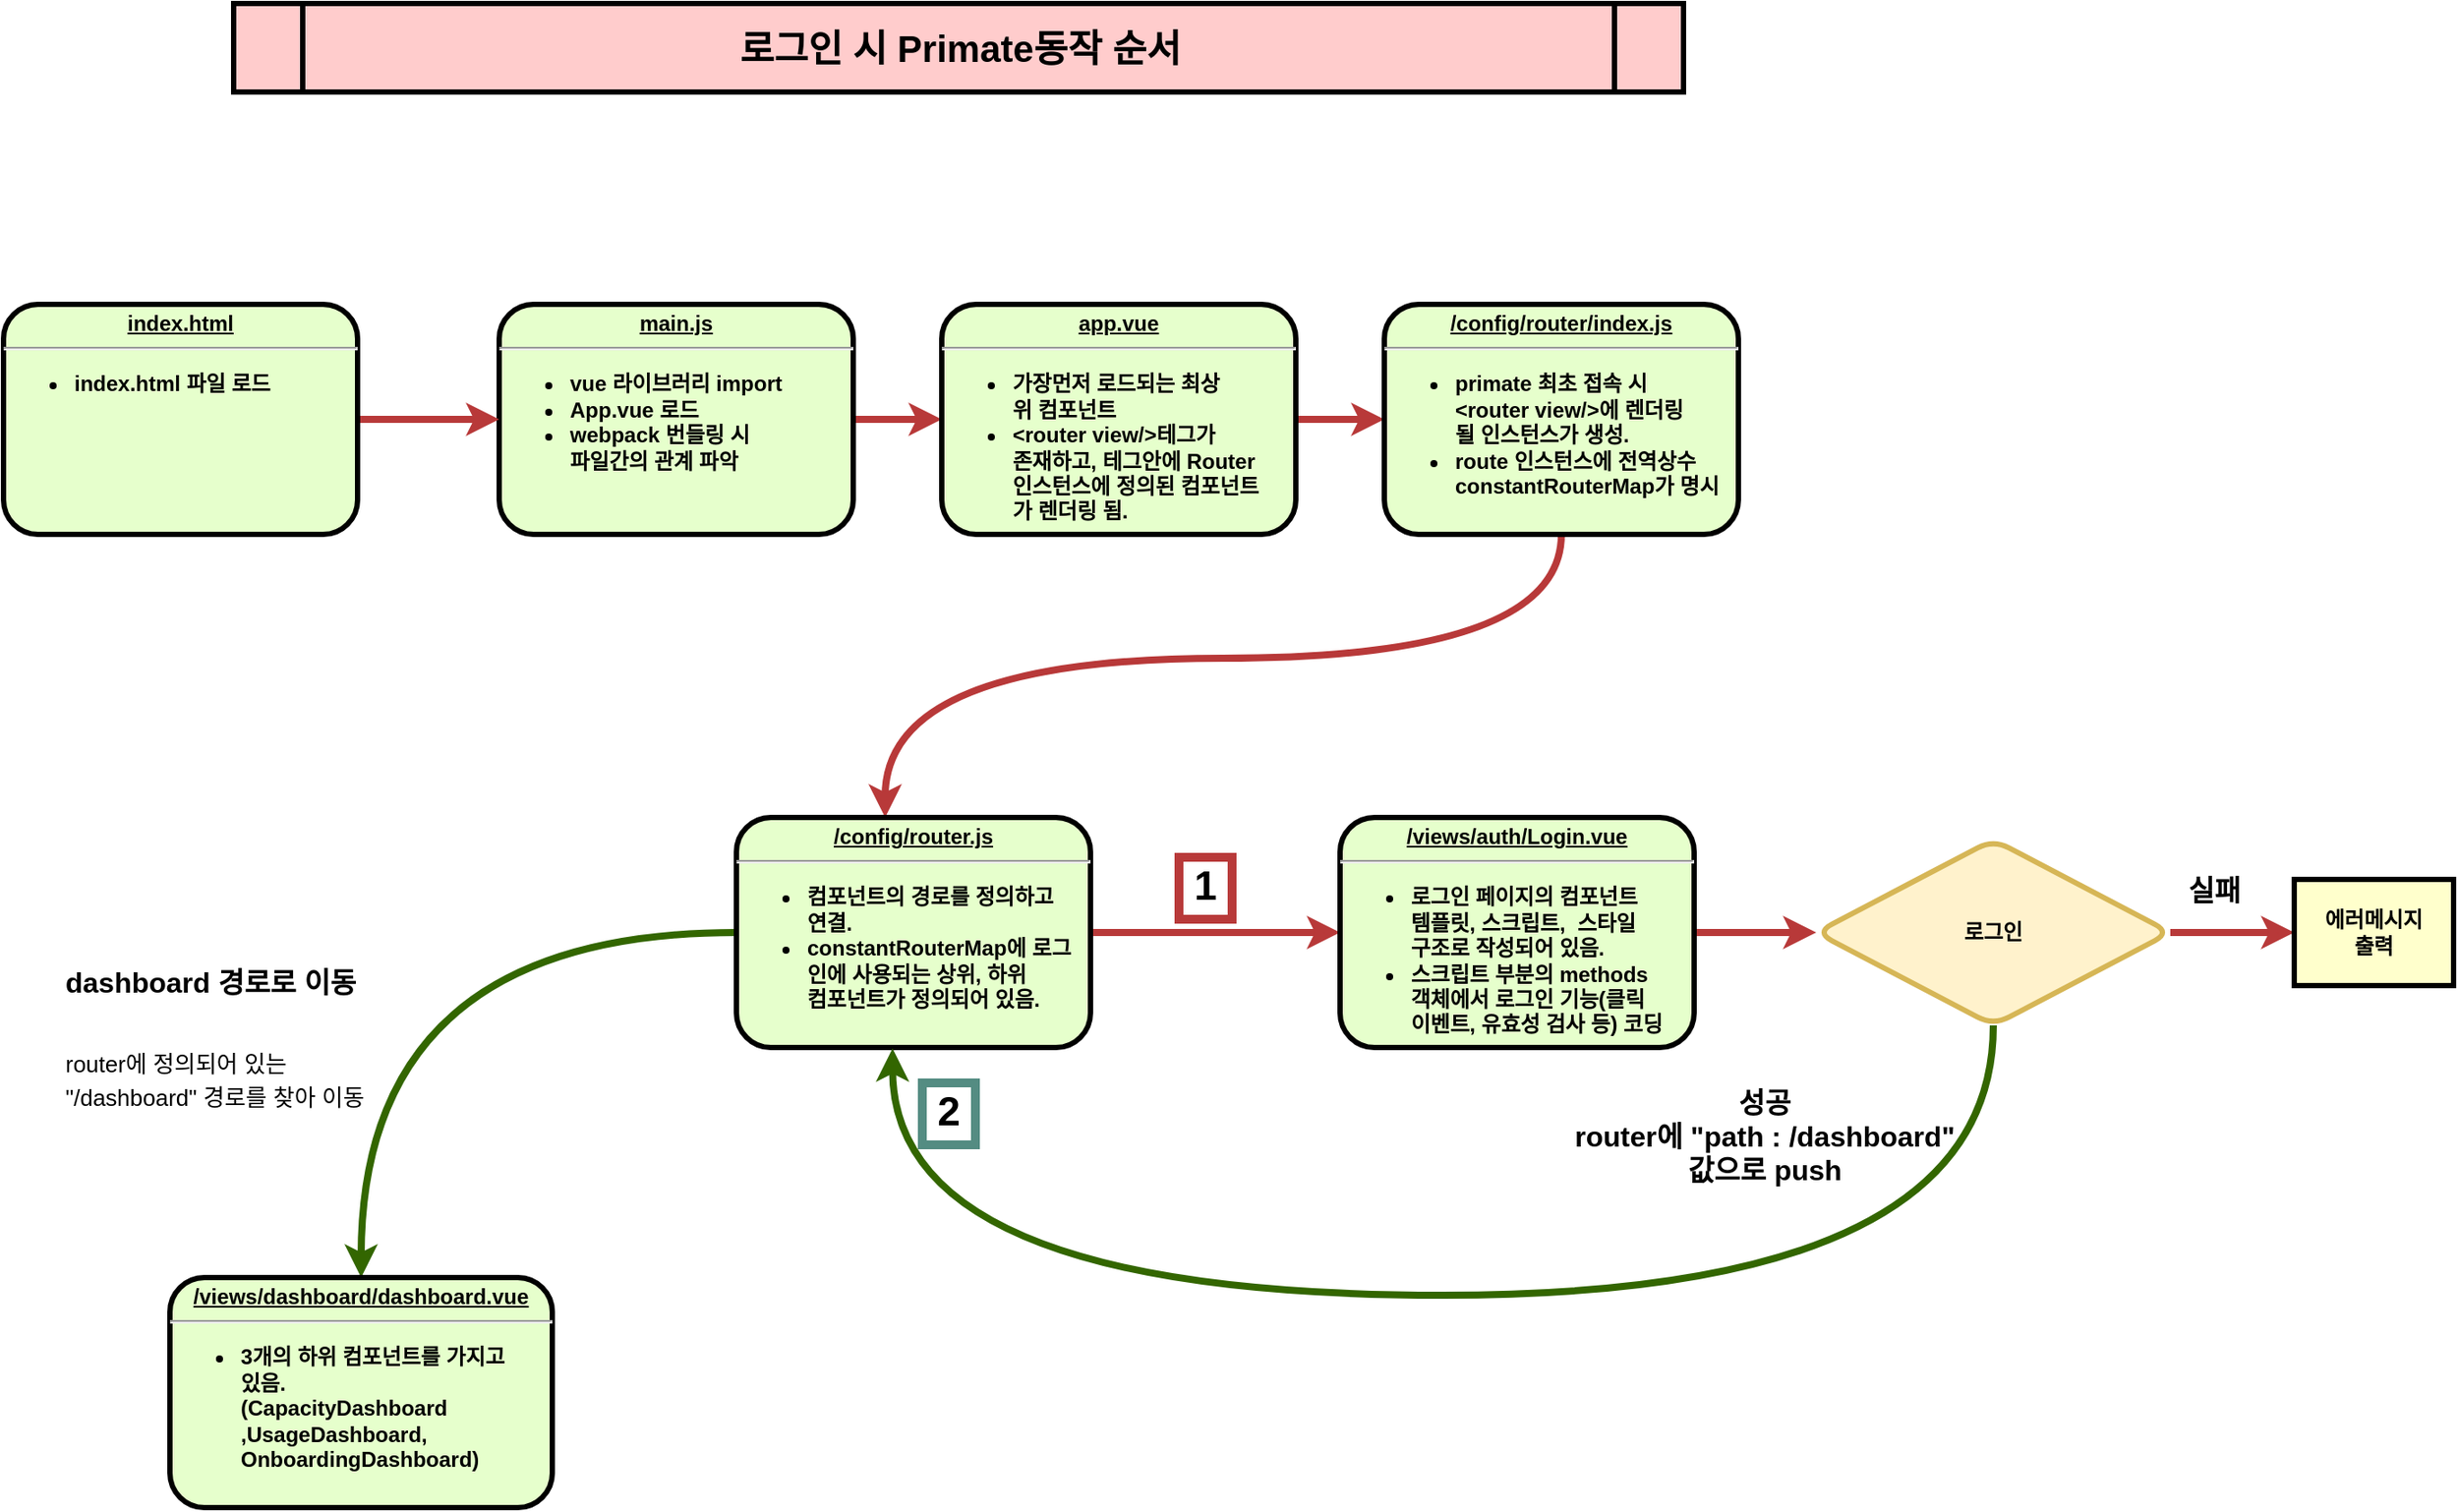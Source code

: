 <mxfile version="14.3.0" type="github">
  <diagram name="Page-1" id="c7558073-3199-34d8-9f00-42111426c3f3">
    <mxGraphModel dx="1673" dy="896" grid="1" gridSize="10" guides="1" tooltips="1" connect="1" arrows="1" fold="1" page="1" pageScale="1" pageWidth="1169" pageHeight="827" background="#ffffff" math="0" shadow="0">
      <root>
        <mxCell id="0" />
        <mxCell id="1" parent="0" />
        <mxCell id="OAEznw6mqqKNIluxj4d9-97" value="로그인 시 Primate동작 순서" style="shape=process;whiteSpace=wrap;align=center;verticalAlign=middle;size=0.048;fontStyle=1;strokeWidth=3;fillColor=#FFCCCC;fontSize=21;" parent="1" vertex="1">
          <mxGeometry x="590" y="210" width="819" height="50" as="geometry" />
        </mxCell>
        <mxCell id="OAEznw6mqqKNIluxj4d9-104" value="" style="edgeStyle=orthogonalEdgeStyle;rounded=1;orthogonalLoop=1;jettySize=auto;html=1;strokeColor=#B83939;strokeWidth=4;" parent="1" source="OAEznw6mqqKNIluxj4d9-99" target="OAEznw6mqqKNIluxj4d9-103" edge="1">
          <mxGeometry relative="1" as="geometry" />
        </mxCell>
        <mxCell id="OAEznw6mqqKNIluxj4d9-99" value="&lt;p style=&quot;margin: 0px ; margin-top: 4px ; text-align: center ; text-decoration: underline&quot;&gt;&lt;strong&gt;main.js&lt;/strong&gt;&lt;/p&gt;&lt;hr&gt;&lt;p style=&quot;margin: 0px ; margin-left: 8px&quot;&gt;&lt;/p&gt;&lt;ul&gt;&lt;li style=&quot;text-align: left&quot;&gt;vue 라이브러리 import&lt;/li&gt;&lt;li style=&quot;text-align: left&quot;&gt;App.vue 로드&lt;/li&gt;&lt;li style=&quot;text-align: left&quot;&gt;webpack 번들링 시&lt;br&gt;파일간의 관계 파악&lt;/li&gt;&lt;/ul&gt;&lt;p&gt;&lt;/p&gt;&lt;p style=&quot;margin: 0px ; margin-left: 8px&quot;&gt;&lt;br&gt;&lt;/p&gt;" style="verticalAlign=middle;align=center;overflow=fill;fontSize=12;fontFamily=Helvetica;html=1;rounded=1;fontStyle=1;strokeWidth=3;fillColor=#E6FFCC" parent="1" vertex="1">
          <mxGeometry x="740" y="380" width="200" height="130" as="geometry" />
        </mxCell>
        <mxCell id="OAEznw6mqqKNIluxj4d9-106" value="" style="edgeStyle=orthogonalEdgeStyle;rounded=1;orthogonalLoop=1;jettySize=auto;html=1;strokeColor=#B83939;strokeWidth=4;" parent="1" source="OAEznw6mqqKNIluxj4d9-103" target="OAEznw6mqqKNIluxj4d9-105" edge="1">
          <mxGeometry relative="1" as="geometry" />
        </mxCell>
        <mxCell id="OAEznw6mqqKNIluxj4d9-103" value="&lt;p style=&quot;margin: 0px ; margin-top: 4px ; text-align: center ; text-decoration: underline&quot;&gt;app.vue&lt;/p&gt;&lt;hr&gt;&lt;p style=&quot;margin: 0px ; margin-left: 8px&quot;&gt;&lt;/p&gt;&lt;ul&gt;&lt;li style=&quot;text-align: left&quot;&gt;가장먼저 로드되는 최상&lt;br&gt;위 컴포넌트&lt;/li&gt;&lt;li style=&quot;text-align: left&quot;&gt;&amp;lt;router view/&amp;gt;테그가&lt;br&gt;존재하고, 테그안에 Router&lt;br&gt;인스턴스에 정의된 컴포넌트&lt;br&gt;가 렌더링 됨.&amp;nbsp;&lt;/li&gt;&lt;/ul&gt;" style="verticalAlign=middle;align=center;overflow=fill;fontSize=12;fontFamily=Helvetica;html=1;rounded=1;fontStyle=1;strokeWidth=3;fillColor=#E6FFCC" parent="1" vertex="1">
          <mxGeometry x="990" y="380" width="200" height="130" as="geometry" />
        </mxCell>
        <mxCell id="xhCzv_lBvZcN_g1UsibR-97" value="" style="edgeStyle=orthogonalEdgeStyle;orthogonalLoop=1;jettySize=auto;html=1;strokeColor=#B83939;strokeWidth=4;curved=1;" edge="1" parent="1" source="OAEznw6mqqKNIluxj4d9-105" target="xhCzv_lBvZcN_g1UsibR-96">
          <mxGeometry relative="1" as="geometry">
            <Array as="points">
              <mxPoint x="1340" y="580" />
              <mxPoint x="958" y="580" />
            </Array>
          </mxGeometry>
        </mxCell>
        <mxCell id="OAEznw6mqqKNIluxj4d9-105" value="&lt;p style=&quot;margin: 0px ; margin-top: 4px ; text-align: center ; text-decoration: underline&quot;&gt;&lt;strong&gt;/config/router/index.js&lt;/strong&gt;&lt;/p&gt;&lt;hr&gt;&lt;p style=&quot;margin: 0px ; margin-left: 8px&quot;&gt;&lt;/p&gt;&lt;ul&gt;&lt;li style=&quot;text-align: left&quot;&gt;primate 최초 접속 시&lt;br&gt;&amp;lt;router view/&amp;gt;에 렌더링&lt;br&gt;될 인스턴스가 생성.&lt;/li&gt;&lt;li style=&quot;text-align: left&quot;&gt;route 인스턴스에 전역상수 &lt;br&gt;constantRouterMap가 명시&lt;br&gt;&lt;/li&gt;&lt;/ul&gt;&lt;p&gt;&lt;/p&gt;&lt;p style=&quot;margin: 0px ; margin-left: 8px&quot;&gt;&lt;br&gt;&lt;/p&gt;" style="verticalAlign=middle;align=center;overflow=fill;fontSize=12;fontFamily=Helvetica;html=1;rounded=1;fontStyle=1;strokeWidth=3;fillColor=#E6FFCC" parent="1" vertex="1">
          <mxGeometry x="1240" y="380" width="200" height="130" as="geometry" />
        </mxCell>
        <mxCell id="xhCzv_lBvZcN_g1UsibR-101" value="" style="edgeStyle=orthogonalEdgeStyle;rounded=1;orthogonalLoop=1;jettySize=auto;html=1;strokeColor=#B83939;strokeWidth=4;" edge="1" parent="1" source="xhCzv_lBvZcN_g1UsibR-96" target="xhCzv_lBvZcN_g1UsibR-100">
          <mxGeometry relative="1" as="geometry" />
        </mxCell>
        <mxCell id="xhCzv_lBvZcN_g1UsibR-129" style="edgeStyle=orthogonalEdgeStyle;curved=1;orthogonalLoop=1;jettySize=auto;html=1;strokeWidth=4;fontSize=23;strokeColor=#336600;" edge="1" parent="1" source="xhCzv_lBvZcN_g1UsibR-96" target="xhCzv_lBvZcN_g1UsibR-106">
          <mxGeometry relative="1" as="geometry">
            <mxPoint x="724" y="930" as="targetPoint" />
          </mxGeometry>
        </mxCell>
        <mxCell id="xhCzv_lBvZcN_g1UsibR-96" value="&lt;p style=&quot;margin: 0px ; margin-top: 4px ; text-align: center ; text-decoration: underline&quot;&gt;&lt;strong&gt;/config/router.js&lt;/strong&gt;&lt;/p&gt;&lt;hr&gt;&lt;p style=&quot;margin: 0px ; margin-left: 8px&quot;&gt;&lt;/p&gt;&lt;ul&gt;&lt;li style=&quot;text-align: left&quot;&gt;컴포넌트의 경로를 정의하고&lt;br&gt;연결.&lt;/li&gt;&lt;li style=&quot;text-align: left&quot;&gt;constantRouterMap에 로그&lt;br&gt;인에 사용되는 상위, 하위 &lt;br&gt;컴포넌트가 정의되어 있음.&lt;/li&gt;&lt;/ul&gt;" style="verticalAlign=middle;align=center;overflow=fill;fontSize=12;fontFamily=Helvetica;html=1;rounded=1;fontStyle=1;strokeWidth=3;fillColor=#E6FFCC" vertex="1" parent="1">
          <mxGeometry x="874" y="670" width="200" height="130" as="geometry" />
        </mxCell>
        <mxCell id="xhCzv_lBvZcN_g1UsibR-103" value="" style="edgeStyle=orthogonalEdgeStyle;rounded=1;orthogonalLoop=1;jettySize=auto;html=1;strokeColor=#B83939;strokeWidth=4;" edge="1" parent="1" source="xhCzv_lBvZcN_g1UsibR-100" target="xhCzv_lBvZcN_g1UsibR-102">
          <mxGeometry relative="1" as="geometry" />
        </mxCell>
        <mxCell id="xhCzv_lBvZcN_g1UsibR-100" value="&lt;p style=&quot;margin: 4px 0px 0px ; text-align: center ; text-decoration: underline&quot;&gt;&lt;strong&gt;/views/auth/Login.vue&lt;/strong&gt;&lt;/p&gt;&lt;hr&gt;&lt;p style=&quot;margin: 0px ; margin-left: 8px&quot;&gt;&lt;/p&gt;&lt;ul&gt;&lt;li style=&quot;text-align: left&quot;&gt;로그인 페이지의 컴포넌트&lt;br&gt;템플릿, 스크립트,&amp;nbsp; 스타일&lt;br&gt;구조로 작성되어 있음.&lt;/li&gt;&lt;li style=&quot;text-align: left&quot;&gt;스크립트 부분의 methods&lt;br&gt;객체에서 로그인 기능(클릭&lt;br&gt;이벤트, 유효성 검사 등) 코딩&lt;br&gt;&lt;/li&gt;&lt;/ul&gt;" style="verticalAlign=middle;align=center;overflow=fill;fontSize=12;fontFamily=Helvetica;html=1;rounded=1;fontStyle=1;strokeWidth=3;fillColor=#E6FFCC" vertex="1" parent="1">
          <mxGeometry x="1215" y="670" width="200" height="130" as="geometry" />
        </mxCell>
        <mxCell id="xhCzv_lBvZcN_g1UsibR-112" value="" style="edgeStyle=orthogonalEdgeStyle;rounded=1;orthogonalLoop=1;jettySize=auto;html=1;strokeColor=#B83939;strokeWidth=4;" edge="1" parent="1" source="xhCzv_lBvZcN_g1UsibR-102" target="xhCzv_lBvZcN_g1UsibR-111">
          <mxGeometry relative="1" as="geometry" />
        </mxCell>
        <mxCell id="xhCzv_lBvZcN_g1UsibR-122" style="edgeStyle=orthogonalEdgeStyle;curved=1;orthogonalLoop=1;jettySize=auto;html=1;strokeWidth=4;entryX=0.441;entryY=1.004;entryDx=0;entryDy=0;entryPerimeter=0;strokeColor=#336600;" edge="1" parent="1" source="xhCzv_lBvZcN_g1UsibR-102" target="xhCzv_lBvZcN_g1UsibR-96">
          <mxGeometry relative="1" as="geometry">
            <mxPoint x="1584.0" y="950" as="targetPoint" />
            <Array as="points">
              <mxPoint x="1584" y="940" />
              <mxPoint x="962" y="910" />
            </Array>
          </mxGeometry>
        </mxCell>
        <mxCell id="xhCzv_lBvZcN_g1UsibR-102" value="로그인" style="rhombus;whiteSpace=wrap;html=1;rounded=1;fontStyle=1;strokeWidth=3;fillColor=#fff2cc;strokeColor=#d6b656;" vertex="1" parent="1">
          <mxGeometry x="1484" y="682.5" width="200" height="105" as="geometry" />
        </mxCell>
        <mxCell id="xhCzv_lBvZcN_g1UsibR-106" value="&lt;p style=&quot;margin: 4px 0px 0px ; text-align: center ; text-decoration: underline&quot;&gt;&lt;strong&gt;/views/dashboard/dashboard.vue&lt;/strong&gt;&lt;/p&gt;&lt;hr&gt;&lt;p style=&quot;margin: 0px ; margin-left: 8px&quot;&gt;&lt;/p&gt;&lt;ul&gt;&lt;li&gt;&lt;div style=&quot;text-align: left&quot;&gt;3개의 하위 컴포넌트를 가지고&amp;nbsp;&lt;br&gt;있음. &lt;br&gt;(&lt;span&gt;CapacityDashboard&lt;/span&gt;&lt;/div&gt;&lt;div style=&quot;text-align: left&quot;&gt;,UsageDashboard,&amp;nbsp;&lt;/div&gt;&lt;div style=&quot;text-align: left&quot;&gt;OnboardingDashboard)&lt;/div&gt;&lt;/li&gt;&lt;/ul&gt;" style="verticalAlign=middle;align=center;overflow=fill;fontSize=12;fontFamily=Helvetica;html=1;rounded=1;fontStyle=1;strokeWidth=3;fillColor=#E6FFCC" vertex="1" parent="1">
          <mxGeometry x="554" y="930" width="216" height="130" as="geometry" />
        </mxCell>
        <mxCell id="xhCzv_lBvZcN_g1UsibR-109" value="성공&#xa;router에 &quot;path : /dashboard&quot;&#xa;값으로 push" style="text;spacingTop=-5;align=center;fontStyle=1;fontSize=16;" vertex="1" parent="1">
          <mxGeometry x="1440.0" y="820" width="30" height="20" as="geometry" />
        </mxCell>
        <mxCell id="xhCzv_lBvZcN_g1UsibR-110" value="실패" style="text;spacingTop=-5;align=center;fontStyle=1;fontSize=16;" vertex="1" parent="1">
          <mxGeometry x="1694.0" y="700" width="30" height="20" as="geometry" />
        </mxCell>
        <mxCell id="xhCzv_lBvZcN_g1UsibR-111" value="에러메시지&#xa;출력" style="whiteSpace=wrap;align=center;verticalAlign=middle;fontStyle=1;strokeWidth=3;fillColor=#FFFFCC" vertex="1" parent="1">
          <mxGeometry x="1754" y="705" width="90" height="60" as="geometry" />
        </mxCell>
        <mxCell id="xhCzv_lBvZcN_g1UsibR-115" style="edgeStyle=orthogonalEdgeStyle;rounded=1;orthogonalLoop=1;jettySize=auto;html=1;exitX=1;exitY=0.5;exitDx=0;exitDy=0;strokeColor=#B83939;strokeWidth=4;" edge="1" parent="1" source="xhCzv_lBvZcN_g1UsibR-113" target="OAEznw6mqqKNIluxj4d9-99">
          <mxGeometry relative="1" as="geometry" />
        </mxCell>
        <mxCell id="xhCzv_lBvZcN_g1UsibR-113" value="&lt;p style=&quot;margin: 0px ; margin-top: 4px ; text-align: center ; text-decoration: underline&quot;&gt;&lt;strong&gt;index.html&lt;/strong&gt;&lt;/p&gt;&lt;hr&gt;&lt;p style=&quot;margin: 0px ; margin-left: 8px&quot;&gt;&lt;/p&gt;&lt;ul&gt;&lt;li style=&quot;text-align: left&quot;&gt;index.html 파일 로드&lt;br&gt;&lt;/li&gt;&lt;/ul&gt;&lt;p&gt;&lt;/p&gt;&lt;p style=&quot;margin: 0px ; margin-left: 8px&quot;&gt;&lt;br&gt;&lt;/p&gt;" style="verticalAlign=middle;align=center;overflow=fill;fontSize=12;fontFamily=Helvetica;html=1;rounded=1;fontStyle=1;strokeWidth=3;fillColor=#E6FFCC" vertex="1" parent="1">
          <mxGeometry x="460" y="380" width="200" height="130" as="geometry" />
        </mxCell>
        <mxCell id="xhCzv_lBvZcN_g1UsibR-125" value="1" style="text;spacingTop=-5;align=center;fontStyle=1;fontSize=23;strokeWidth=5;labelBorderColor=none;labelBackgroundColor=#ffffff;strokeColor=#B83939;" vertex="1" parent="1">
          <mxGeometry x="1124" y="692.5" width="30" height="35" as="geometry" />
        </mxCell>
        <mxCell id="xhCzv_lBvZcN_g1UsibR-128" value="2" style="text;spacingTop=-5;align=center;fontStyle=1;fontSize=23;strokeColor=#548C82;strokeWidth=5;labelBorderColor=none;labelBackgroundColor=#ffffff;" vertex="1" parent="1">
          <mxGeometry x="979" y="820" width="30" height="35" as="geometry" />
        </mxCell>
        <mxCell id="xhCzv_lBvZcN_g1UsibR-130" style="edgeStyle=orthogonalEdgeStyle;curved=1;orthogonalLoop=1;jettySize=auto;html=1;exitX=0.5;exitY=1;exitDx=0;exitDy=0;strokeColor=#336600;strokeWidth=4;fontSize=16;" edge="1" parent="1" source="xhCzv_lBvZcN_g1UsibR-109" target="xhCzv_lBvZcN_g1UsibR-109">
          <mxGeometry relative="1" as="geometry" />
        </mxCell>
        <mxCell id="xhCzv_lBvZcN_g1UsibR-140" value="&lt;h1&gt;&lt;span style=&quot;font-size: 16px; text-align: center;&quot;&gt;dashboard 경로로 이동&lt;/span&gt;&lt;br style=&quot;padding: 0px; margin: 0px; font-size: 16px; text-align: center;&quot;&gt;&lt;/h1&gt;&lt;p&gt;&lt;font style=&quot;font-size: 13px&quot;&gt;router에 정의되어 있는 &quot;/dashboard&quot; 경로를 찾아 이동&lt;/font&gt;&lt;/p&gt;" style="text;html=1;strokeColor=none;spacing=5;spacingTop=-20;whiteSpace=wrap;overflow=hidden;rounded=0;labelBackgroundColor=none;fontSize=16;" vertex="1" parent="1">
          <mxGeometry x="490" y="727.5" width="190" height="110" as="geometry" />
        </mxCell>
      </root>
    </mxGraphModel>
  </diagram>
</mxfile>
